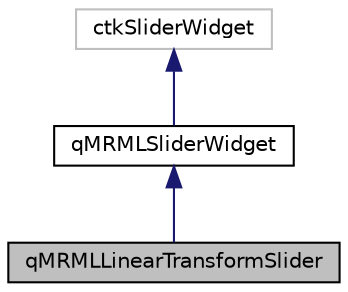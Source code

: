 digraph "qMRMLLinearTransformSlider"
{
  bgcolor="transparent";
  edge [fontname="Helvetica",fontsize="10",labelfontname="Helvetica",labelfontsize="10"];
  node [fontname="Helvetica",fontsize="10",shape=record];
  Node0 [label="qMRMLLinearTransformSlider",height=0.2,width=0.4,color="black", fillcolor="grey75", style="filled", fontcolor="black"];
  Node1 -> Node0 [dir="back",color="midnightblue",fontsize="10",style="solid",fontname="Helvetica"];
  Node1 [label="qMRMLSliderWidget",height=0.2,width=0.4,color="black",URL="$classqMRMLSliderWidget.html",tooltip="Extend the ctkSliderWidget to integrate units support. "];
  Node2 -> Node1 [dir="back",color="midnightblue",fontsize="10",style="solid",fontname="Helvetica"];
  Node2 [label="ctkSliderWidget",height=0.2,width=0.4,color="grey75"];
}
